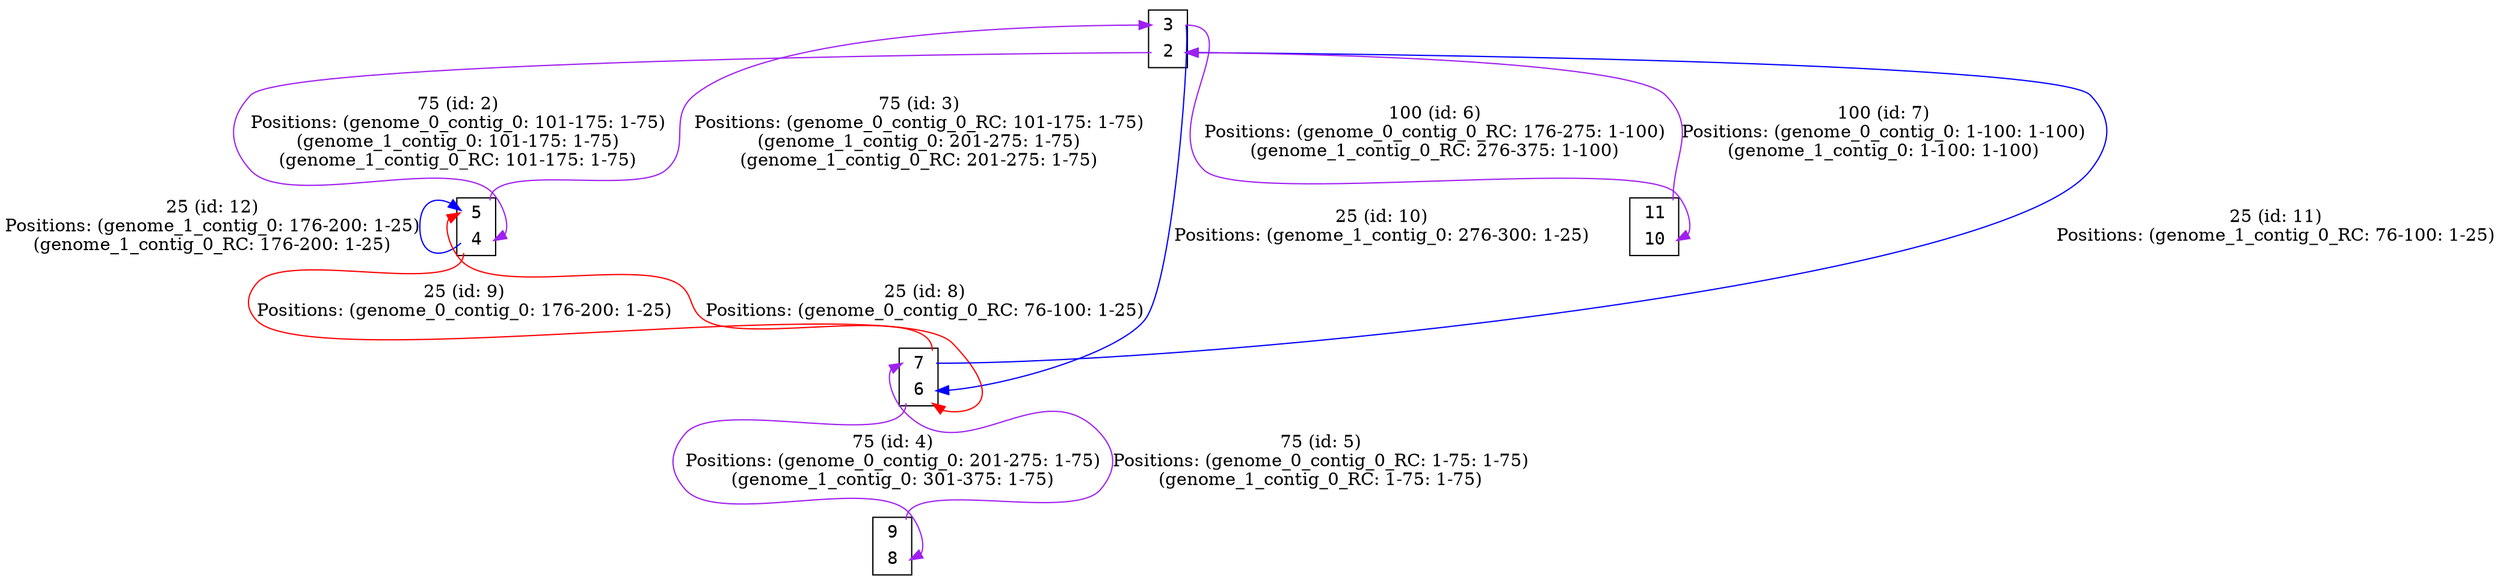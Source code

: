 digraph my_graph {
node[fontname=<Courier>,shape=<plaintext>]
vertex_0x126b2c0_0x12716a0[label=<<TABLE bgcolor = "white">
<TR><TD BORDER = "0" PORT = "port_0x126b2c0_in"></TD><TD BORDER = "0" PORT = "port_">2</TD><TD BORDER = "0" PORT = "port_0x126b2c0_out"></TD></TR>
<TR><TD BORDER = "0" PORT = "port_0x12716a0_out"></TD><TD BORDER = "0" PORT = "port_">3</TD><TD BORDER = "0" PORT = "port_0x12716a0_in"></TD></TR>
</TABLE>>,style=<filled>,color=<black>,fillcolor=<white>]
vertex_0x126b2c0_0x12716a0[label=<<TABLE bgcolor = "white">
<TR><TD BORDER = "0" PORT = "port_0x12716a0_in"></TD><TD BORDER = "0" PORT = "port_">3</TD><TD BORDER = "0" PORT = "port_0x12716a0_out"></TD></TR>
<TR><TD BORDER = "0" PORT = "port_0x126b2c0_out"></TD><TD BORDER = "0" PORT = "port_">2</TD><TD BORDER = "0" PORT = "port_0x126b2c0_in"></TD></TR>
</TABLE>>,style=<filled>,color=<black>,fillcolor=<white>]
vertex_0x126eb80_0x126ebc0[label=<<TABLE bgcolor = "white">
<TR><TD BORDER = "0" PORT = "port_0x126eb80_in"></TD><TD BORDER = "0" PORT = "port_">4</TD><TD BORDER = "0" PORT = "port_0x126eb80_out"></TD></TR>
<TR><TD BORDER = "0" PORT = "port_0x126ebc0_out"></TD><TD BORDER = "0" PORT = "port_">5</TD><TD BORDER = "0" PORT = "port_0x126ebc0_in"></TD></TR>
</TABLE>>,style=<filled>,color=<black>,fillcolor=<white>]
vertex_0x126eb80_0x126ebc0[label=<<TABLE bgcolor = "white">
<TR><TD BORDER = "0" PORT = "port_0x126ebc0_in"></TD><TD BORDER = "0" PORT = "port_">5</TD><TD BORDER = "0" PORT = "port_0x126ebc0_out"></TD></TR>
<TR><TD BORDER = "0" PORT = "port_0x126eb80_out"></TD><TD BORDER = "0" PORT = "port_">4</TD><TD BORDER = "0" PORT = "port_0x126eb80_in"></TD></TR>
</TABLE>>,style=<filled>,color=<black>,fillcolor=<white>]
vertex_0x126ed30_0x1271730[label=<<TABLE bgcolor = "white">
<TR><TD BORDER = "0" PORT = "port_0x126ed30_in"></TD><TD BORDER = "0" PORT = "port_">6</TD><TD BORDER = "0" PORT = "port_0x126ed30_out"></TD></TR>
<TR><TD BORDER = "0" PORT = "port_0x1271730_out"></TD><TD BORDER = "0" PORT = "port_">7</TD><TD BORDER = "0" PORT = "port_0x1271730_in"></TD></TR>
</TABLE>>,style=<filled>,color=<black>,fillcolor=<white>]
vertex_0x126ed30_0x1271730[label=<<TABLE bgcolor = "white">
<TR><TD BORDER = "0" PORT = "port_0x1271730_in"></TD><TD BORDER = "0" PORT = "port_">7</TD><TD BORDER = "0" PORT = "port_0x1271730_out"></TD></TR>
<TR><TD BORDER = "0" PORT = "port_0x126ed30_out"></TD><TD BORDER = "0" PORT = "port_">6</TD><TD BORDER = "0" PORT = "port_0x126ed30_in"></TD></TR>
</TABLE>>,style=<filled>,color=<black>,fillcolor=<white>]
vertex_0x126e3f0_0x126e430[label=<<TABLE bgcolor = "white">
<TR><TD BORDER = "0" PORT = "port_0x126e3f0_in"></TD><TD BORDER = "0" PORT = "port_">8</TD><TD BORDER = "0" PORT = "port_0x126e3f0_out"></TD></TR>
<TR><TD BORDER = "0" PORT = "port_0x126e430_out"></TD><TD BORDER = "0" PORT = "port_">9</TD><TD BORDER = "0" PORT = "port_0x126e430_in"></TD></TR>
</TABLE>>,style=<filled>,color=<black>,fillcolor=<white>]
vertex_0x126e3f0_0x126e430[label=<<TABLE bgcolor = "white">
<TR><TD BORDER = "0" PORT = "port_0x126e430_in"></TD><TD BORDER = "0" PORT = "port_">9</TD><TD BORDER = "0" PORT = "port_0x126e430_out"></TD></TR>
<TR><TD BORDER = "0" PORT = "port_0x126e3f0_out"></TD><TD BORDER = "0" PORT = "port_">8</TD><TD BORDER = "0" PORT = "port_0x126e3f0_in"></TD></TR>
</TABLE>>,style=<filled>,color=<black>,fillcolor=<white>]
vertex_0x1261fe0_0x126e9c0[label=<<TABLE bgcolor = "white">
<TR><TD BORDER = "0" PORT = "port_0x1261fe0_in"></TD><TD BORDER = "0" PORT = "port_">10</TD><TD BORDER = "0" PORT = "port_0x1261fe0_out"></TD></TR>
<TR><TD BORDER = "0" PORT = "port_0x126e9c0_out"></TD><TD BORDER = "0" PORT = "port_">11</TD><TD BORDER = "0" PORT = "port_0x126e9c0_in"></TD></TR>
</TABLE>>,style=<filled>,color=<black>,fillcolor=<white>]
vertex_0x1261fe0_0x126e9c0[label=<<TABLE bgcolor = "white">
<TR><TD BORDER = "0" PORT = "port_0x126e9c0_in"></TD><TD BORDER = "0" PORT = "port_">11</TD><TD BORDER = "0" PORT = "port_0x126e9c0_out"></TD></TR>
<TR><TD BORDER = "0" PORT = "port_0x1261fe0_out"></TD><TD BORDER = "0" PORT = "port_">10</TD><TD BORDER = "0" PORT = "port_0x1261fe0_in"></TD></TR>
</TABLE>>,style=<filled>,color=<black>,fillcolor=<white>]
vertex_0x126b2c0_0x12716a0:port_0x126b2c0_out->vertex_0x126eb80_0x126ebc0:port_0x126eb80_in[label="75 (id: 2)\nPositions: (genome_0_contig_0: 101-175: 1-75)\n(genome_1_contig_0: 101-175: 1-75)\n(genome_1_contig_0_RC: 101-175: 1-75)\n",len=<0>,K=<0>,color=<purple>]
vertex_0x126eb80_0x126ebc0:port_0x126ebc0_out->vertex_0x126b2c0_0x12716a0:port_0x12716a0_in[label="75 (id: 3)\nPositions: (genome_0_contig_0_RC: 101-175: 1-75)\n(genome_1_contig_0: 201-275: 1-75)\n(genome_1_contig_0_RC: 201-275: 1-75)\n",len=<0>,K=<0>,color=<purple>]
vertex_0x126ed30_0x1271730:port_0x126ed30_out->vertex_0x126e3f0_0x126e430:port_0x126e3f0_in[label="75 (id: 4)\nPositions: (genome_0_contig_0: 201-275: 1-75)\n(genome_1_contig_0: 301-375: 1-75)\n",len=<0>,K=<0>,color=<purple>]
vertex_0x126e3f0_0x126e430:port_0x126e430_out->vertex_0x126ed30_0x1271730:port_0x1271730_in[label="75 (id: 5)\nPositions: (genome_0_contig_0_RC: 1-75: 1-75)\n(genome_1_contig_0_RC: 1-75: 1-75)\n",len=<0>,K=<0>,color=<purple>]
vertex_0x126b2c0_0x12716a0:port_0x12716a0_out->vertex_0x1261fe0_0x126e9c0:port_0x1261fe0_in[label="100 (id: 6)\nPositions: (genome_0_contig_0_RC: 176-275: 1-100)\n(genome_1_contig_0_RC: 276-375: 1-100)\n",len=<0>,K=<0>,color=<purple>]
vertex_0x1261fe0_0x126e9c0:port_0x126e9c0_out->vertex_0x126b2c0_0x12716a0:port_0x126b2c0_in[label="100 (id: 7)\nPositions: (genome_0_contig_0: 1-100: 1-100)\n(genome_1_contig_0: 1-100: 1-100)\n",len=<0>,K=<0>,color=<purple>]
vertex_0x126ed30_0x1271730:port_0x1271730_out->vertex_0x126eb80_0x126ebc0:port_0x126ebc0_in[label="25 (id: 8)\nPositions: (genome_0_contig_0_RC: 76-100: 1-25)\n",len=<0>,K=<0>,color=<red>]
vertex_0x126eb80_0x126ebc0:port_0x126eb80_out->vertex_0x126ed30_0x1271730:port_0x126ed30_in[label="25 (id: 9)\nPositions: (genome_0_contig_0: 176-200: 1-25)\n",len=<0>,K=<0>,color=<red>]
vertex_0x126b2c0_0x12716a0:port_0x12716a0_out->vertex_0x126ed30_0x1271730:port_0x126ed30_in[label="25 (id: 10)\nPositions: (genome_1_contig_0: 276-300: 1-25)\n",len=<0>,K=<0>,color=<blue>]
vertex_0x126ed30_0x1271730:port_0x1271730_out->vertex_0x126b2c0_0x12716a0:port_0x126b2c0_in[label="25 (id: 11)\nPositions: (genome_1_contig_0_RC: 76-100: 1-25)\n",len=<0>,K=<0>,color=<blue>]
vertex_0x126eb80_0x126ebc0:port_0x126eb80_out->vertex_0x126eb80_0x126ebc0:port_0x126ebc0_in[label="25 (id: 12)\nPositions: (genome_1_contig_0: 176-200: 1-25)\n(genome_1_contig_0_RC: 176-200: 1-25)\n",len=<0>,K=<0>,color=<blue>]
}
